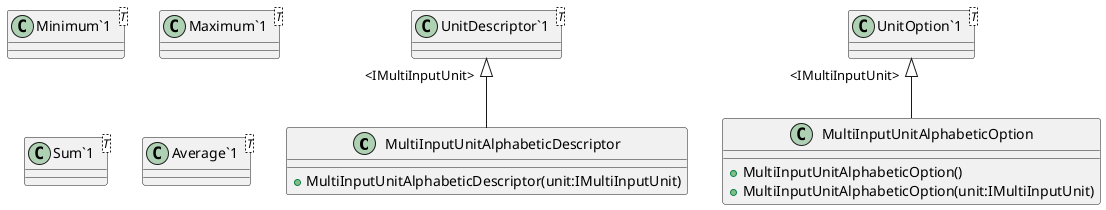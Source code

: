 @startuml
class MultiInputUnitAlphabeticDescriptor {
    + MultiInputUnitAlphabeticDescriptor(unit:IMultiInputUnit)
}
class MultiInputUnitAlphabeticOption {
    + MultiInputUnitAlphabeticOption()
    + MultiInputUnitAlphabeticOption(unit:IMultiInputUnit)
}
class "Minimum`1"<T> {
}
class "Maximum`1"<T> {
}
class "Sum`1"<T> {
}
class "Average`1"<T> {
}
class "UnitDescriptor`1"<T> {
}
class "UnitOption`1"<T> {
}
"UnitDescriptor`1" "<IMultiInputUnit>" <|-- MultiInputUnitAlphabeticDescriptor
"UnitOption`1" "<IMultiInputUnit>" <|-- MultiInputUnitAlphabeticOption
@enduml
